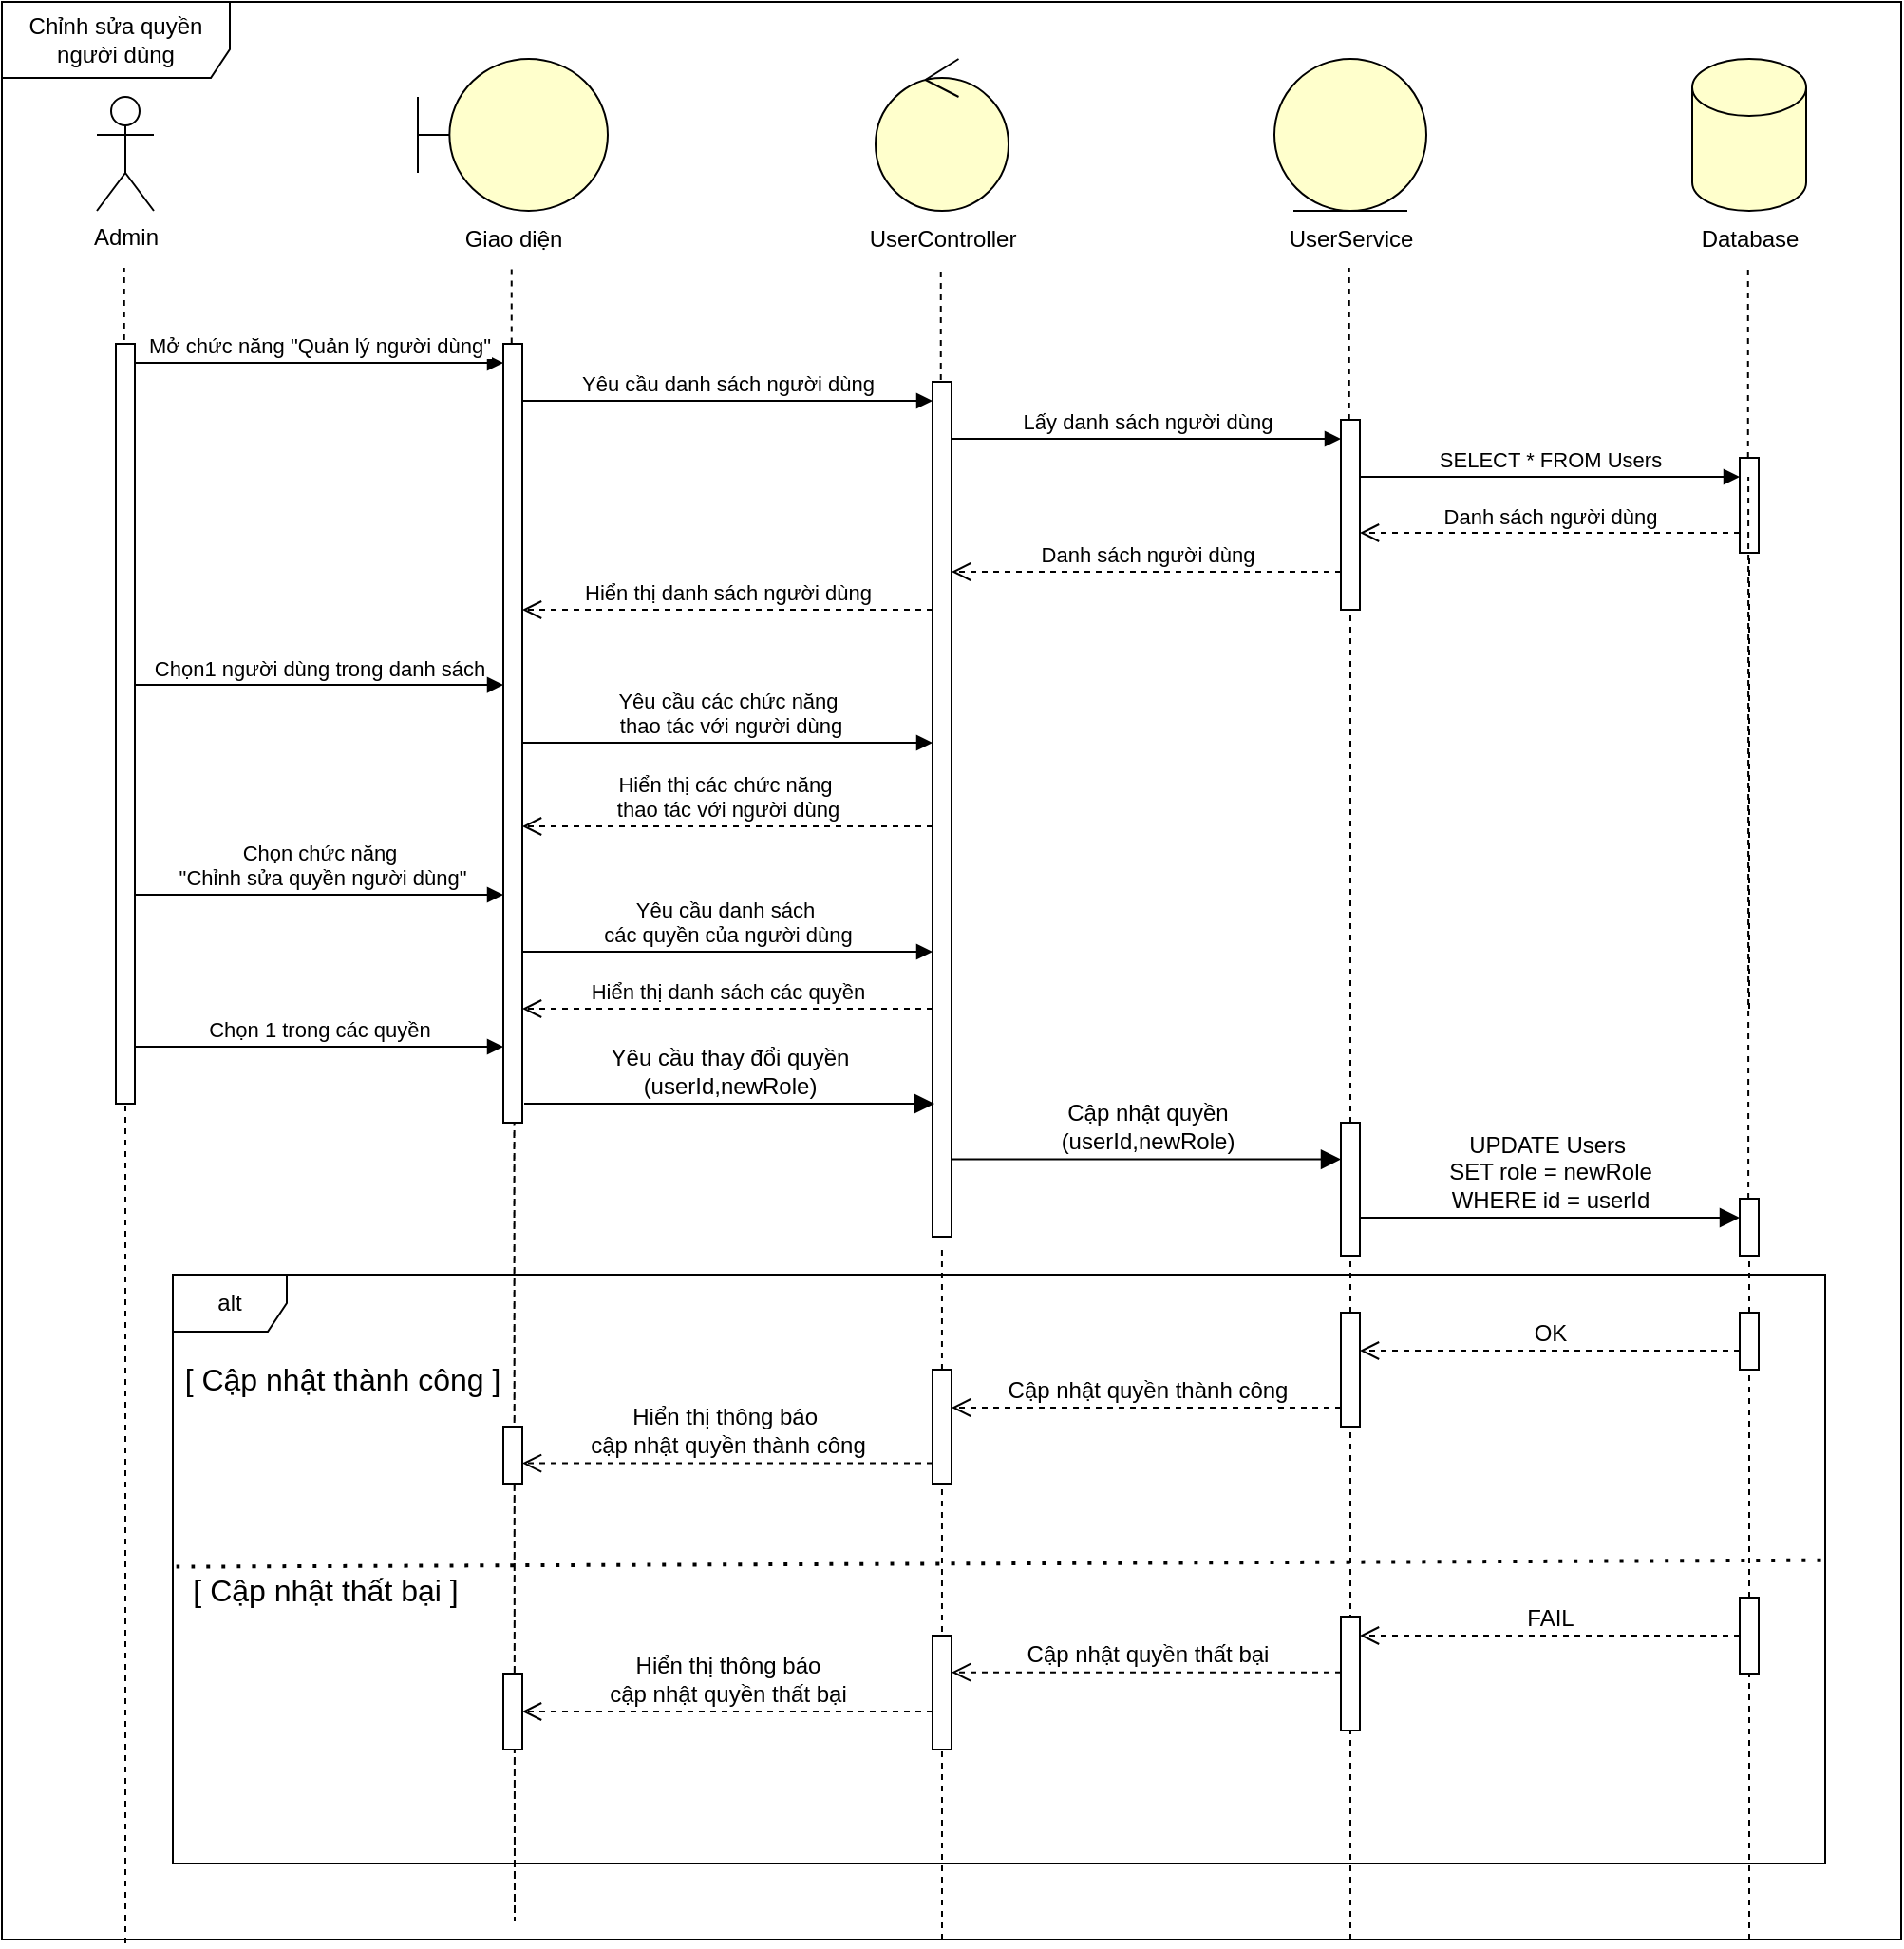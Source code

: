 <mxfile version="27.1.3">
  <diagram name="Trang-1" id="cv6icjJXqkcYVCk2MBvI">
    <mxGraphModel dx="1489" dy="803" grid="1" gridSize="10" guides="1" tooltips="1" connect="1" arrows="1" fold="1" page="1" pageScale="1" pageWidth="827" pageHeight="1169" math="0" shadow="0">
      <root>
        <mxCell id="0" />
        <mxCell id="1" parent="0" />
        <object label="Admin" id="rcxc9e9lUHzk6Sx_kzkf-1">
          <mxCell style="shape=umlActor;verticalLabelPosition=bottom;verticalAlign=top;html=1;outlineConnect=0;" parent="1" vertex="1">
            <mxGeometry x="450" y="190" width="30" height="60" as="geometry" />
          </mxCell>
        </object>
        <mxCell id="rcxc9e9lUHzk6Sx_kzkf-2" value="" style="endArrow=none;dashed=1;html=1;rounded=0;entryX=0.5;entryY=0.5;entryDx=0;entryDy=0;entryPerimeter=0;" parent="1" edge="1">
          <mxGeometry width="50" height="50" relative="1" as="geometry">
            <mxPoint x="464.38" y="390.0" as="sourcePoint" />
            <mxPoint x="464.38" y="280.0" as="targetPoint" />
          </mxGeometry>
        </mxCell>
        <mxCell id="rcxc9e9lUHzk6Sx_kzkf-3" value="" style="shape=umlBoundary;whiteSpace=wrap;html=1;fillColor=light-dark(#FFFFCC,#FFFFCC);" parent="1" vertex="1">
          <mxGeometry x="619" y="170" width="100" height="80" as="geometry" />
        </mxCell>
        <mxCell id="rcxc9e9lUHzk6Sx_kzkf-4" value="" style="endArrow=none;dashed=1;html=1;rounded=0;entryX=0.572;entryY=1.003;entryDx=0;entryDy=0;entryPerimeter=0;" parent="1" edge="1">
          <mxGeometry width="50" height="50" relative="1" as="geometry">
            <mxPoint x="668.38" y="349.76" as="sourcePoint" />
            <mxPoint x="668.38" y="280.0" as="targetPoint" />
          </mxGeometry>
        </mxCell>
        <mxCell id="rcxc9e9lUHzk6Sx_kzkf-5" value="" style="ellipse;shape=umlControl;whiteSpace=wrap;html=1;fillColor=light-dark(#FFFFCC,#FFFFCC);" parent="1" vertex="1">
          <mxGeometry x="860" y="170" width="70" height="80" as="geometry" />
        </mxCell>
        <mxCell id="rcxc9e9lUHzk6Sx_kzkf-6" value="" style="endArrow=none;dashed=1;html=1;rounded=0;entryX=0.497;entryY=1.013;entryDx=0;entryDy=0;entryPerimeter=0;" parent="1" edge="1">
          <mxGeometry width="50" height="50" relative="1" as="geometry">
            <mxPoint x="894.37" y="368.96" as="sourcePoint" />
            <mxPoint x="894.37" y="280.0" as="targetPoint" />
          </mxGeometry>
        </mxCell>
        <mxCell id="rcxc9e9lUHzk6Sx_kzkf-7" value="" style="ellipse;shape=umlEntity;whiteSpace=wrap;html=1;fillColor=light-dark(#FFFFCC,#FFFFCC);" parent="1" vertex="1">
          <mxGeometry x="1070" y="170" width="80" height="80" as="geometry" />
        </mxCell>
        <mxCell id="rcxc9e9lUHzk6Sx_kzkf-8" value="" style="shape=cylinder3;whiteSpace=wrap;html=1;boundedLbl=1;backgroundOutline=1;size=15;fillColor=light-dark(#FFFFCC,#FFFFCC);" parent="1" vertex="1">
          <mxGeometry x="1290" y="170" width="60" height="80" as="geometry" />
        </mxCell>
        <mxCell id="rcxc9e9lUHzk6Sx_kzkf-9" value="" style="endArrow=none;dashed=1;html=1;rounded=0;entryX=0.5;entryY=1;entryDx=0;entryDy=0;" parent="1" edge="1">
          <mxGeometry width="50" height="50" relative="1" as="geometry">
            <mxPoint x="1109.38" y="390" as="sourcePoint" />
            <mxPoint x="1109.38" y="280.0" as="targetPoint" />
          </mxGeometry>
        </mxCell>
        <mxCell id="rcxc9e9lUHzk6Sx_kzkf-10" value="" style="endArrow=none;dashed=1;html=1;rounded=0;entryX=0.5;entryY=1;entryDx=0;entryDy=0;entryPerimeter=0;" parent="1" edge="1">
          <mxGeometry width="50" height="50" relative="1" as="geometry">
            <mxPoint x="1319.38" y="410" as="sourcePoint" />
            <mxPoint x="1319.38" y="280.0" as="targetPoint" />
          </mxGeometry>
        </mxCell>
        <mxCell id="rcxc9e9lUHzk6Sx_kzkf-11" value="" style="endArrow=none;dashed=1;html=1;rounded=0;entryX=0.5;entryY=0.5;entryDx=0;entryDy=0;entryPerimeter=0;exitX=0.065;exitY=1.002;exitDx=0;exitDy=0;exitPerimeter=0;" parent="1" target="rcxc9e9lUHzk6Sx_kzkf-12" edge="1" source="Ilj_b4vwO4gFpwfoiVtO-5">
          <mxGeometry width="50" height="50" relative="1" as="geometry">
            <mxPoint x="465" y="1150" as="sourcePoint" />
            <mxPoint x="465" y="240" as="targetPoint" />
          </mxGeometry>
        </mxCell>
        <mxCell id="rcxc9e9lUHzk6Sx_kzkf-12" value="" style="html=1;points=[[0,0,0,0,5],[0,1,0,0,-5],[1,0,0,0,5],[1,1,0,0,-5]];perimeter=orthogonalPerimeter;outlineConnect=0;targetShapes=umlLifeline;portConstraint=eastwest;newEdgeStyle={&quot;curved&quot;:0,&quot;rounded&quot;:0};" parent="1" vertex="1">
          <mxGeometry x="460" y="320" width="10" height="400" as="geometry" />
        </mxCell>
        <mxCell id="rcxc9e9lUHzk6Sx_kzkf-13" value="" style="endArrow=none;dashed=1;html=1;rounded=0;entryX=0.572;entryY=1.003;entryDx=0;entryDy=0;entryPerimeter=0;" parent="1" target="rcxc9e9lUHzk6Sx_kzkf-14" edge="1">
          <mxGeometry width="50" height="50" relative="1" as="geometry">
            <mxPoint x="669.72" y="500" as="sourcePoint" />
            <mxPoint x="621" y="270" as="targetPoint" />
            <Array as="points">
              <mxPoint x="670" y="1150" />
            </Array>
          </mxGeometry>
        </mxCell>
        <mxCell id="rcxc9e9lUHzk6Sx_kzkf-14" value="" style="html=1;points=[[0,0,0,0,5],[0,1,0,0,-5],[1,0,0,0,5],[1,1,0,0,-5]];perimeter=orthogonalPerimeter;outlineConnect=0;targetShapes=umlLifeline;portConstraint=eastwest;newEdgeStyle={&quot;curved&quot;:0,&quot;rounded&quot;:0};" parent="1" vertex="1">
          <mxGeometry x="664" y="320" width="10" height="410" as="geometry" />
        </mxCell>
        <mxCell id="rcxc9e9lUHzk6Sx_kzkf-15" value="Mở chức năng &quot;Quản lý người dùng&quot;" style="html=1;verticalAlign=bottom;endArrow=block;curved=0;rounded=0;" parent="1" target="rcxc9e9lUHzk6Sx_kzkf-14" edge="1">
          <mxGeometry width="80" relative="1" as="geometry">
            <mxPoint x="470" y="330" as="sourcePoint" />
            <mxPoint x="550" y="330" as="targetPoint" />
          </mxGeometry>
        </mxCell>
        <mxCell id="rcxc9e9lUHzk6Sx_kzkf-16" value="" style="endArrow=none;dashed=1;html=1;rounded=0;entryX=0.497;entryY=1.013;entryDx=0;entryDy=0;entryPerimeter=0;" parent="1" target="rcxc9e9lUHzk6Sx_kzkf-17" edge="1">
          <mxGeometry width="50" height="50" relative="1" as="geometry">
            <mxPoint x="895" y="1160" as="sourcePoint" />
            <mxPoint x="895" y="271" as="targetPoint" />
          </mxGeometry>
        </mxCell>
        <mxCell id="rcxc9e9lUHzk6Sx_kzkf-17" value="" style="html=1;points=[[0,0,0,0,5],[0,1,0,0,-5],[1,0,0,0,5],[1,1,0,0,-5]];perimeter=orthogonalPerimeter;outlineConnect=0;targetShapes=umlLifeline;portConstraint=eastwest;newEdgeStyle={&quot;curved&quot;:0,&quot;rounded&quot;:0};" parent="1" vertex="1">
          <mxGeometry x="890" y="340" width="10" height="450" as="geometry" />
        </mxCell>
        <mxCell id="rcxc9e9lUHzk6Sx_kzkf-18" value="Yêu cầu danh sách người dùng" style="html=1;verticalAlign=bottom;endArrow=block;curved=0;rounded=0;" parent="1" target="rcxc9e9lUHzk6Sx_kzkf-17" edge="1">
          <mxGeometry width="80" relative="1" as="geometry">
            <mxPoint x="674" y="350" as="sourcePoint" />
            <mxPoint x="754" y="350" as="targetPoint" />
          </mxGeometry>
        </mxCell>
        <mxCell id="rcxc9e9lUHzk6Sx_kzkf-19" value="" style="endArrow=none;dashed=1;html=1;rounded=0;entryX=0.5;entryY=1;entryDx=0;entryDy=0;" parent="1" source="pKXvgeJF0G7MHsCE2nNq-3" target="rcxc9e9lUHzk6Sx_kzkf-20" edge="1">
          <mxGeometry width="50" height="50" relative="1" as="geometry">
            <mxPoint x="1110" y="1000" as="sourcePoint" />
            <mxPoint x="1110" y="270" as="targetPoint" />
          </mxGeometry>
        </mxCell>
        <mxCell id="rcxc9e9lUHzk6Sx_kzkf-20" value="" style="html=1;points=[[0,0,0,0,5],[0,1,0,0,-5],[1,0,0,0,5],[1,1,0,0,-5]];perimeter=orthogonalPerimeter;outlineConnect=0;targetShapes=umlLifeline;portConstraint=eastwest;newEdgeStyle={&quot;curved&quot;:0,&quot;rounded&quot;:0};" parent="1" vertex="1">
          <mxGeometry x="1105" y="360" width="10" height="100" as="geometry" />
        </mxCell>
        <mxCell id="rcxc9e9lUHzk6Sx_kzkf-21" value="Lấy danh sách người dùng" style="html=1;verticalAlign=bottom;endArrow=block;curved=0;rounded=0;" parent="1" target="rcxc9e9lUHzk6Sx_kzkf-20" edge="1">
          <mxGeometry width="80" relative="1" as="geometry">
            <mxPoint x="900" y="370" as="sourcePoint" />
            <mxPoint x="980" y="370" as="targetPoint" />
          </mxGeometry>
        </mxCell>
        <mxCell id="rcxc9e9lUHzk6Sx_kzkf-22" value="" style="endArrow=none;dashed=1;html=1;rounded=0;entryX=0.5;entryY=1;entryDx=0;entryDy=0;entryPerimeter=0;" parent="1" target="rcxc9e9lUHzk6Sx_kzkf-23" edge="1">
          <mxGeometry width="50" height="50" relative="1" as="geometry">
            <mxPoint x="1320" y="670" as="sourcePoint" />
            <mxPoint x="1320" y="270" as="targetPoint" />
          </mxGeometry>
        </mxCell>
        <mxCell id="rcxc9e9lUHzk6Sx_kzkf-23" value="" style="html=1;points=[[0,0,0,0,5],[0,1,0,0,-5],[1,0,0,0,5],[1,1,0,0,-5]];perimeter=orthogonalPerimeter;outlineConnect=0;targetShapes=umlLifeline;portConstraint=eastwest;newEdgeStyle={&quot;curved&quot;:0,&quot;rounded&quot;:0};" parent="1" vertex="1">
          <mxGeometry x="1315" y="380" width="10" height="50" as="geometry" />
        </mxCell>
        <mxCell id="rcxc9e9lUHzk6Sx_kzkf-24" value="SELECT * FROM Users" style="html=1;verticalAlign=bottom;endArrow=block;curved=0;rounded=0;" parent="1" target="rcxc9e9lUHzk6Sx_kzkf-23" edge="1">
          <mxGeometry width="80" relative="1" as="geometry">
            <mxPoint x="1115" y="390" as="sourcePoint" />
            <mxPoint x="1195" y="390" as="targetPoint" />
          </mxGeometry>
        </mxCell>
        <mxCell id="rcxc9e9lUHzk6Sx_kzkf-25" value="Danh sách người dùng" style="html=1;verticalAlign=bottom;endArrow=open;dashed=1;endSize=8;curved=0;rounded=0;" parent="1" target="rcxc9e9lUHzk6Sx_kzkf-20" edge="1">
          <mxGeometry relative="1" as="geometry">
            <mxPoint x="1315" y="419.5" as="sourcePoint" />
            <mxPoint x="1235" y="419.5" as="targetPoint" />
          </mxGeometry>
        </mxCell>
        <mxCell id="rcxc9e9lUHzk6Sx_kzkf-26" value="Danh sách người dùng" style="html=1;verticalAlign=bottom;endArrow=open;dashed=1;endSize=8;curved=0;rounded=0;" parent="1" target="rcxc9e9lUHzk6Sx_kzkf-17" edge="1">
          <mxGeometry relative="1" as="geometry">
            <mxPoint x="1105" y="440" as="sourcePoint" />
            <mxPoint x="1025" y="440" as="targetPoint" />
          </mxGeometry>
        </mxCell>
        <mxCell id="rcxc9e9lUHzk6Sx_kzkf-27" value="Hiển thị danh sách người dùng" style="html=1;verticalAlign=bottom;endArrow=open;dashed=1;endSize=8;curved=0;rounded=0;" parent="1" target="rcxc9e9lUHzk6Sx_kzkf-14" edge="1">
          <mxGeometry relative="1" as="geometry">
            <mxPoint x="890" y="460" as="sourcePoint" />
            <mxPoint x="810" y="460" as="targetPoint" />
          </mxGeometry>
        </mxCell>
        <mxCell id="rcxc9e9lUHzk6Sx_kzkf-28" value="&lt;font style=&quot;vertical-align: inherit;&quot;&gt;&lt;font style=&quot;vertical-align: inherit;&quot;&gt;Chọn1 người dùng trong danh sách&lt;/font&gt;&lt;/font&gt;" style="html=1;verticalAlign=bottom;endArrow=block;curved=0;rounded=0;" parent="1" edge="1">
          <mxGeometry width="80" relative="1" as="geometry">
            <mxPoint x="470" y="499.52" as="sourcePoint" />
            <mxPoint x="664" y="499.52" as="targetPoint" />
          </mxGeometry>
        </mxCell>
        <mxCell id="rcxc9e9lUHzk6Sx_kzkf-29" value="Yêu cầu các chức năng&lt;div&gt;&amp;nbsp;thao tác với người dùng&lt;/div&gt;" style="html=1;verticalAlign=bottom;endArrow=block;curved=0;rounded=0;" parent="1" target="rcxc9e9lUHzk6Sx_kzkf-17" edge="1">
          <mxGeometry width="80" relative="1" as="geometry">
            <mxPoint x="674" y="530" as="sourcePoint" />
            <mxPoint x="754" y="530" as="targetPoint" />
          </mxGeometry>
        </mxCell>
        <mxCell id="rcxc9e9lUHzk6Sx_kzkf-30" value="&lt;font style=&quot;vertical-align: inherit;&quot;&gt;&lt;font style=&quot;vertical-align: inherit;&quot;&gt;Hiển thị các chức năng&amp;nbsp;&lt;/font&gt;&lt;/font&gt;&lt;div&gt;&lt;font style=&quot;vertical-align: inherit;&quot;&gt;&lt;font style=&quot;vertical-align: inherit;&quot;&gt;thao tác với người dùng&lt;/font&gt;&lt;/font&gt;&lt;/div&gt;" style="html=1;verticalAlign=bottom;endArrow=open;dashed=1;endSize=8;curved=0;rounded=0;" parent="1" edge="1">
          <mxGeometry relative="1" as="geometry">
            <mxPoint x="890" y="574" as="sourcePoint" />
            <mxPoint x="674" y="574" as="targetPoint" />
          </mxGeometry>
        </mxCell>
        <mxCell id="rcxc9e9lUHzk6Sx_kzkf-31" value="Chọn chức năng&lt;div&gt;&amp;nbsp;&quot;Chỉnh sửa quyền người dùng&quot;&lt;/div&gt;" style="html=1;verticalAlign=bottom;endArrow=block;curved=0;rounded=0;" parent="1" target="rcxc9e9lUHzk6Sx_kzkf-14" edge="1">
          <mxGeometry width="80" relative="1" as="geometry">
            <mxPoint x="470" y="610" as="sourcePoint" />
            <mxPoint x="550" y="610" as="targetPoint" />
          </mxGeometry>
        </mxCell>
        <mxCell id="rcxc9e9lUHzk6Sx_kzkf-32" value="Yêu cầu danh sách&amp;nbsp;&lt;div&gt;các quyền của người dùng&lt;/div&gt;" style="html=1;verticalAlign=bottom;endArrow=block;curved=0;rounded=0;" parent="1" target="rcxc9e9lUHzk6Sx_kzkf-17" edge="1">
          <mxGeometry width="80" relative="1" as="geometry">
            <mxPoint x="674" y="640" as="sourcePoint" />
            <mxPoint x="754" y="640" as="targetPoint" />
          </mxGeometry>
        </mxCell>
        <mxCell id="rcxc9e9lUHzk6Sx_kzkf-36" value="" style="endArrow=none;dashed=1;html=1;rounded=0;entryX=0.5;entryY=1;entryDx=0;entryDy=0;entryPerimeter=0;" parent="1" source="pKXvgeJF0G7MHsCE2nNq-5" edge="1">
          <mxGeometry width="50" height="50" relative="1" as="geometry">
            <mxPoint x="1319.55" y="990" as="sourcePoint" />
            <mxPoint x="1319.55" y="390" as="targetPoint" />
          </mxGeometry>
        </mxCell>
        <mxCell id="rcxc9e9lUHzk6Sx_kzkf-57" value="Hiển thị danh sách các quyền" style="html=1;verticalAlign=bottom;endArrow=open;dashed=1;endSize=8;curved=0;rounded=0;" parent="1" target="rcxc9e9lUHzk6Sx_kzkf-14" edge="1">
          <mxGeometry relative="1" as="geometry">
            <mxPoint x="890" y="670" as="sourcePoint" />
            <mxPoint x="820" y="670" as="targetPoint" />
          </mxGeometry>
        </mxCell>
        <mxCell id="rcxc9e9lUHzk6Sx_kzkf-60" value="Chọn 1 trong các quyền" style="html=1;verticalAlign=bottom;endArrow=block;curved=0;rounded=0;" parent="1" target="rcxc9e9lUHzk6Sx_kzkf-14" edge="1">
          <mxGeometry width="80" relative="1" as="geometry">
            <mxPoint x="470" y="690" as="sourcePoint" />
            <mxPoint x="550" y="690" as="targetPoint" />
          </mxGeometry>
        </mxCell>
        <mxCell id="pKXvgeJF0G7MHsCE2nNq-1" value="Yêu cầu thay đổi quyền&lt;div&gt;(userId,newRole)&lt;/div&gt;" style="html=1;verticalAlign=bottom;endArrow=block;curved=0;rounded=0;fontSize=12;startSize=8;endSize=8;" parent="1" edge="1">
          <mxGeometry width="80" relative="1" as="geometry">
            <mxPoint x="675" y="720" as="sourcePoint" />
            <mxPoint x="891.0" y="720" as="targetPoint" />
          </mxGeometry>
        </mxCell>
        <mxCell id="pKXvgeJF0G7MHsCE2nNq-2" value="" style="endArrow=none;dashed=1;html=1;rounded=0;entryX=0.5;entryY=1;entryDx=0;entryDy=0;" parent="1" target="pKXvgeJF0G7MHsCE2nNq-3" edge="1">
          <mxGeometry width="50" height="50" relative="1" as="geometry">
            <mxPoint x="1110" y="1160" as="sourcePoint" />
            <mxPoint x="1110" y="460" as="targetPoint" />
          </mxGeometry>
        </mxCell>
        <mxCell id="pKXvgeJF0G7MHsCE2nNq-3" value="" style="html=1;points=[[0,0,0,0,5],[0,1,0,0,-5],[1,0,0,0,5],[1,1,0,0,-5]];perimeter=orthogonalPerimeter;outlineConnect=0;targetShapes=umlLifeline;portConstraint=eastwest;newEdgeStyle={&quot;curved&quot;:0,&quot;rounded&quot;:0};" parent="1" vertex="1">
          <mxGeometry x="1105" y="730" width="10" height="70" as="geometry" />
        </mxCell>
        <mxCell id="pKXvgeJF0G7MHsCE2nNq-4" value="Cập nhật quyền&lt;div&gt;(userId,newRole)&lt;/div&gt;" style="html=1;verticalAlign=bottom;endArrow=block;curved=0;rounded=0;fontSize=12;startSize=8;endSize=8;" parent="1" target="pKXvgeJF0G7MHsCE2nNq-3" edge="1">
          <mxGeometry width="80" relative="1" as="geometry">
            <mxPoint x="900" y="749.29" as="sourcePoint" />
            <mxPoint x="980" y="749.29" as="targetPoint" />
          </mxGeometry>
        </mxCell>
        <mxCell id="pKXvgeJF0G7MHsCE2nNq-6" value="UPDATE Users&amp;nbsp;&lt;br&gt;SET role = newRole&lt;br&gt;WHERE id = userId" style="html=1;verticalAlign=bottom;endArrow=block;curved=0;rounded=0;fontSize=12;startSize=8;endSize=8;" parent="1" target="pKXvgeJF0G7MHsCE2nNq-5" edge="1">
          <mxGeometry width="80" relative="1" as="geometry">
            <mxPoint x="1115" y="780" as="sourcePoint" />
            <mxPoint x="1195" y="780" as="targetPoint" />
          </mxGeometry>
        </mxCell>
        <mxCell id="pKXvgeJF0G7MHsCE2nNq-7" value="" style="endArrow=none;dashed=1;html=1;rounded=0;entryX=0.5;entryY=1;entryDx=0;entryDy=0;entryPerimeter=0;" parent="1" target="pKXvgeJF0G7MHsCE2nNq-5" edge="1">
          <mxGeometry width="50" height="50" relative="1" as="geometry">
            <mxPoint x="1320" y="1160" as="sourcePoint" />
            <mxPoint x="1319.55" y="390" as="targetPoint" />
          </mxGeometry>
        </mxCell>
        <mxCell id="pKXvgeJF0G7MHsCE2nNq-5" value="" style="html=1;points=[[0,0,0,0,5],[0,1,0,0,-5],[1,0,0,0,5],[1,1,0,0,-5]];perimeter=orthogonalPerimeter;outlineConnect=0;targetShapes=umlLifeline;portConstraint=eastwest;newEdgeStyle={&quot;curved&quot;:0,&quot;rounded&quot;:0};" parent="1" vertex="1">
          <mxGeometry x="1315" y="770" width="10" height="30" as="geometry" />
        </mxCell>
        <mxCell id="pKXvgeJF0G7MHsCE2nNq-8" value="alt" style="shape=umlFrame;whiteSpace=wrap;html=1;pointerEvents=0;" parent="1" vertex="1">
          <mxGeometry x="490" y="810" width="870" height="310" as="geometry" />
        </mxCell>
        <mxCell id="pKXvgeJF0G7MHsCE2nNq-9" value="[ Cập nhật thành công ]" style="text;html=1;align=center;verticalAlign=middle;resizable=0;points=[];autosize=1;strokeColor=none;fillColor=none;fontSize=16;" parent="1" vertex="1">
          <mxGeometry x="484" y="850" width="190" height="30" as="geometry" />
        </mxCell>
        <mxCell id="pKXvgeJF0G7MHsCE2nNq-10" value="" style="html=1;points=[[0,0,0,0,5],[0,1,0,0,-5],[1,0,0,0,5],[1,1,0,0,-5]];perimeter=orthogonalPerimeter;outlineConnect=0;targetShapes=umlLifeline;portConstraint=eastwest;newEdgeStyle={&quot;curved&quot;:0,&quot;rounded&quot;:0};" parent="1" vertex="1">
          <mxGeometry x="1315" y="830" width="10" height="30" as="geometry" />
        </mxCell>
        <mxCell id="pKXvgeJF0G7MHsCE2nNq-11" value="" style="html=1;points=[[0,0,0,0,5],[0,1,0,0,-5],[1,0,0,0,5],[1,1,0,0,-5]];perimeter=orthogonalPerimeter;outlineConnect=0;targetShapes=umlLifeline;portConstraint=eastwest;newEdgeStyle={&quot;curved&quot;:0,&quot;rounded&quot;:0};" parent="1" vertex="1">
          <mxGeometry x="1105" y="830" width="10" height="60" as="geometry" />
        </mxCell>
        <mxCell id="pKXvgeJF0G7MHsCE2nNq-12" value="" style="html=1;points=[[0,0,0,0,5],[0,1,0,0,-5],[1,0,0,0,5],[1,1,0,0,-5]];perimeter=orthogonalPerimeter;outlineConnect=0;targetShapes=umlLifeline;portConstraint=eastwest;newEdgeStyle={&quot;curved&quot;:0,&quot;rounded&quot;:0};" parent="1" vertex="1">
          <mxGeometry x="890" y="860" width="10" height="60" as="geometry" />
        </mxCell>
        <mxCell id="pKXvgeJF0G7MHsCE2nNq-13" value="" style="html=1;points=[[0,0,0,0,5],[0,1,0,0,-5],[1,0,0,0,5],[1,1,0,0,-5]];perimeter=orthogonalPerimeter;outlineConnect=0;targetShapes=umlLifeline;portConstraint=eastwest;newEdgeStyle={&quot;curved&quot;:0,&quot;rounded&quot;:0};" parent="1" vertex="1">
          <mxGeometry x="664" y="890" width="10" height="30" as="geometry" />
        </mxCell>
        <mxCell id="pKXvgeJF0G7MHsCE2nNq-14" value="OK" style="html=1;verticalAlign=bottom;endArrow=open;dashed=1;endSize=8;curved=0;rounded=0;fontSize=12;" parent="1" target="pKXvgeJF0G7MHsCE2nNq-11" edge="1">
          <mxGeometry relative="1" as="geometry">
            <mxPoint x="1315" y="850" as="sourcePoint" />
            <mxPoint x="1235" y="850" as="targetPoint" />
          </mxGeometry>
        </mxCell>
        <mxCell id="pKXvgeJF0G7MHsCE2nNq-15" value="Cập nhật quyền thành công" style="html=1;verticalAlign=bottom;endArrow=open;dashed=1;endSize=8;curved=0;rounded=0;fontSize=12;" parent="1" target="pKXvgeJF0G7MHsCE2nNq-12" edge="1">
          <mxGeometry relative="1" as="geometry">
            <mxPoint x="1105" y="880" as="sourcePoint" />
            <mxPoint x="1025" y="880" as="targetPoint" />
          </mxGeometry>
        </mxCell>
        <mxCell id="pKXvgeJF0G7MHsCE2nNq-16" value="Hiển thị thông báo&amp;nbsp;&lt;br&gt;cập nhật quyền thành công" style="html=1;verticalAlign=bottom;endArrow=open;dashed=1;endSize=8;curved=0;rounded=0;fontSize=12;" parent="1" target="pKXvgeJF0G7MHsCE2nNq-13" edge="1">
          <mxGeometry relative="1" as="geometry">
            <mxPoint x="890" y="909.29" as="sourcePoint" />
            <mxPoint x="810" y="909.29" as="targetPoint" />
          </mxGeometry>
        </mxCell>
        <mxCell id="pKXvgeJF0G7MHsCE2nNq-18" value="" style="endArrow=none;dashed=1;html=1;dashPattern=1 3;strokeWidth=2;rounded=0;fontSize=12;startSize=8;endSize=8;curved=1;exitX=0.002;exitY=0.752;exitDx=0;exitDy=0;exitPerimeter=0;entryX=1;entryY=0.485;entryDx=0;entryDy=0;entryPerimeter=0;" parent="1" edge="1" target="pKXvgeJF0G7MHsCE2nNq-8">
          <mxGeometry width="50" height="50" relative="1" as="geometry">
            <mxPoint x="491.82" y="963.79" as="sourcePoint" />
            <mxPoint x="1340" y="961" as="targetPoint" />
          </mxGeometry>
        </mxCell>
        <mxCell id="pKXvgeJF0G7MHsCE2nNq-19" value="[ Cập nhật thất bại ]" style="text;html=1;align=center;verticalAlign=middle;resizable=0;points=[];autosize=1;strokeColor=none;fillColor=none;fontSize=16;" parent="1" vertex="1">
          <mxGeometry x="490" y="961" width="160" height="30" as="geometry" />
        </mxCell>
        <mxCell id="pKXvgeJF0G7MHsCE2nNq-20" value="" style="html=1;points=[[0,0,0,0,5],[0,1,0,0,-5],[1,0,0,0,5],[1,1,0,0,-5]];perimeter=orthogonalPerimeter;outlineConnect=0;targetShapes=umlLifeline;portConstraint=eastwest;newEdgeStyle={&quot;curved&quot;:0,&quot;rounded&quot;:0};" parent="1" vertex="1">
          <mxGeometry x="1315" y="980" width="10" height="40" as="geometry" />
        </mxCell>
        <mxCell id="pKXvgeJF0G7MHsCE2nNq-21" value="" style="html=1;points=[[0,0,0,0,5],[0,1,0,0,-5],[1,0,0,0,5],[1,1,0,0,-5]];perimeter=orthogonalPerimeter;outlineConnect=0;targetShapes=umlLifeline;portConstraint=eastwest;newEdgeStyle={&quot;curved&quot;:0,&quot;rounded&quot;:0};" parent="1" vertex="1">
          <mxGeometry x="1105" y="990" width="10" height="60" as="geometry" />
        </mxCell>
        <mxCell id="pKXvgeJF0G7MHsCE2nNq-22" value="" style="html=1;points=[[0,0,0,0,5],[0,1,0,0,-5],[1,0,0,0,5],[1,1,0,0,-5]];perimeter=orthogonalPerimeter;outlineConnect=0;targetShapes=umlLifeline;portConstraint=eastwest;newEdgeStyle={&quot;curved&quot;:0,&quot;rounded&quot;:0};" parent="1" vertex="1">
          <mxGeometry x="890" y="1000" width="10" height="60" as="geometry" />
        </mxCell>
        <mxCell id="pKXvgeJF0G7MHsCE2nNq-23" value="" style="html=1;points=[[0,0,0,0,5],[0,1,0,0,-5],[1,0,0,0,5],[1,1,0,0,-5]];perimeter=orthogonalPerimeter;outlineConnect=0;targetShapes=umlLifeline;portConstraint=eastwest;newEdgeStyle={&quot;curved&quot;:0,&quot;rounded&quot;:0};" parent="1" vertex="1">
          <mxGeometry x="664" y="1020" width="10" height="40" as="geometry" />
        </mxCell>
        <mxCell id="pKXvgeJF0G7MHsCE2nNq-24" value="FAIL" style="html=1;verticalAlign=bottom;endArrow=open;dashed=1;endSize=8;curved=0;rounded=0;fontSize=12;" parent="1" target="pKXvgeJF0G7MHsCE2nNq-21" edge="1">
          <mxGeometry relative="1" as="geometry">
            <mxPoint x="1315" y="1000" as="sourcePoint" />
            <mxPoint x="1235" y="1000" as="targetPoint" />
          </mxGeometry>
        </mxCell>
        <mxCell id="pKXvgeJF0G7MHsCE2nNq-26" value="Cập nhật quyền thất bại" style="html=1;verticalAlign=bottom;endArrow=open;dashed=1;endSize=8;curved=0;rounded=0;fontSize=12;" parent="1" target="pKXvgeJF0G7MHsCE2nNq-22" edge="1">
          <mxGeometry relative="1" as="geometry">
            <mxPoint x="1105" y="1019.33" as="sourcePoint" />
            <mxPoint x="1025" y="1019.33" as="targetPoint" />
          </mxGeometry>
        </mxCell>
        <mxCell id="pKXvgeJF0G7MHsCE2nNq-27" value="Hiển thị thông báo&lt;br&gt;cập nhật quyền thất bại" style="html=1;verticalAlign=bottom;endArrow=open;dashed=1;endSize=8;curved=0;rounded=0;fontSize=12;" parent="1" target="pKXvgeJF0G7MHsCE2nNq-23" edge="1">
          <mxGeometry relative="1" as="geometry">
            <mxPoint x="890" y="1040" as="sourcePoint" />
            <mxPoint x="810" y="1040" as="targetPoint" />
          </mxGeometry>
        </mxCell>
        <mxCell id="Ilj_b4vwO4gFpwfoiVtO-1" value="Giao diện" style="text;html=1;align=center;verticalAlign=middle;resizable=0;points=[];autosize=1;strokeColor=none;fillColor=none;" vertex="1" parent="1">
          <mxGeometry x="634" y="250" width="70" height="30" as="geometry" />
        </mxCell>
        <mxCell id="Ilj_b4vwO4gFpwfoiVtO-2" value="&lt;span style=&quot;text-wrap-mode: wrap;&quot;&gt;UserController&lt;/span&gt;" style="text;html=1;align=center;verticalAlign=middle;resizable=0;points=[];autosize=1;strokeColor=none;fillColor=none;" vertex="1" parent="1">
          <mxGeometry x="845" y="250" width="100" height="30" as="geometry" />
        </mxCell>
        <mxCell id="Ilj_b4vwO4gFpwfoiVtO-3" value="&lt;span style=&quot;text-wrap-mode: wrap;&quot;&gt;UserService&lt;/span&gt;" style="text;html=1;align=center;verticalAlign=middle;resizable=0;points=[];autosize=1;strokeColor=none;fillColor=none;" vertex="1" parent="1">
          <mxGeometry x="1065" y="250" width="90" height="30" as="geometry" />
        </mxCell>
        <mxCell id="Ilj_b4vwO4gFpwfoiVtO-4" value="&lt;span style=&quot;text-wrap-mode: wrap;&quot;&gt;Database&lt;/span&gt;" style="text;html=1;align=center;verticalAlign=middle;resizable=0;points=[];autosize=1;strokeColor=none;fillColor=none;" vertex="1" parent="1">
          <mxGeometry x="1285" y="250" width="70" height="30" as="geometry" />
        </mxCell>
        <mxCell id="Ilj_b4vwO4gFpwfoiVtO-5" value="Chỉnh sửa quyền người dùng" style="shape=umlFrame;whiteSpace=wrap;html=1;pointerEvents=0;width=120;height=40;" vertex="1" parent="1">
          <mxGeometry x="400" y="140" width="1000" height="1020" as="geometry" />
        </mxCell>
      </root>
    </mxGraphModel>
  </diagram>
</mxfile>
